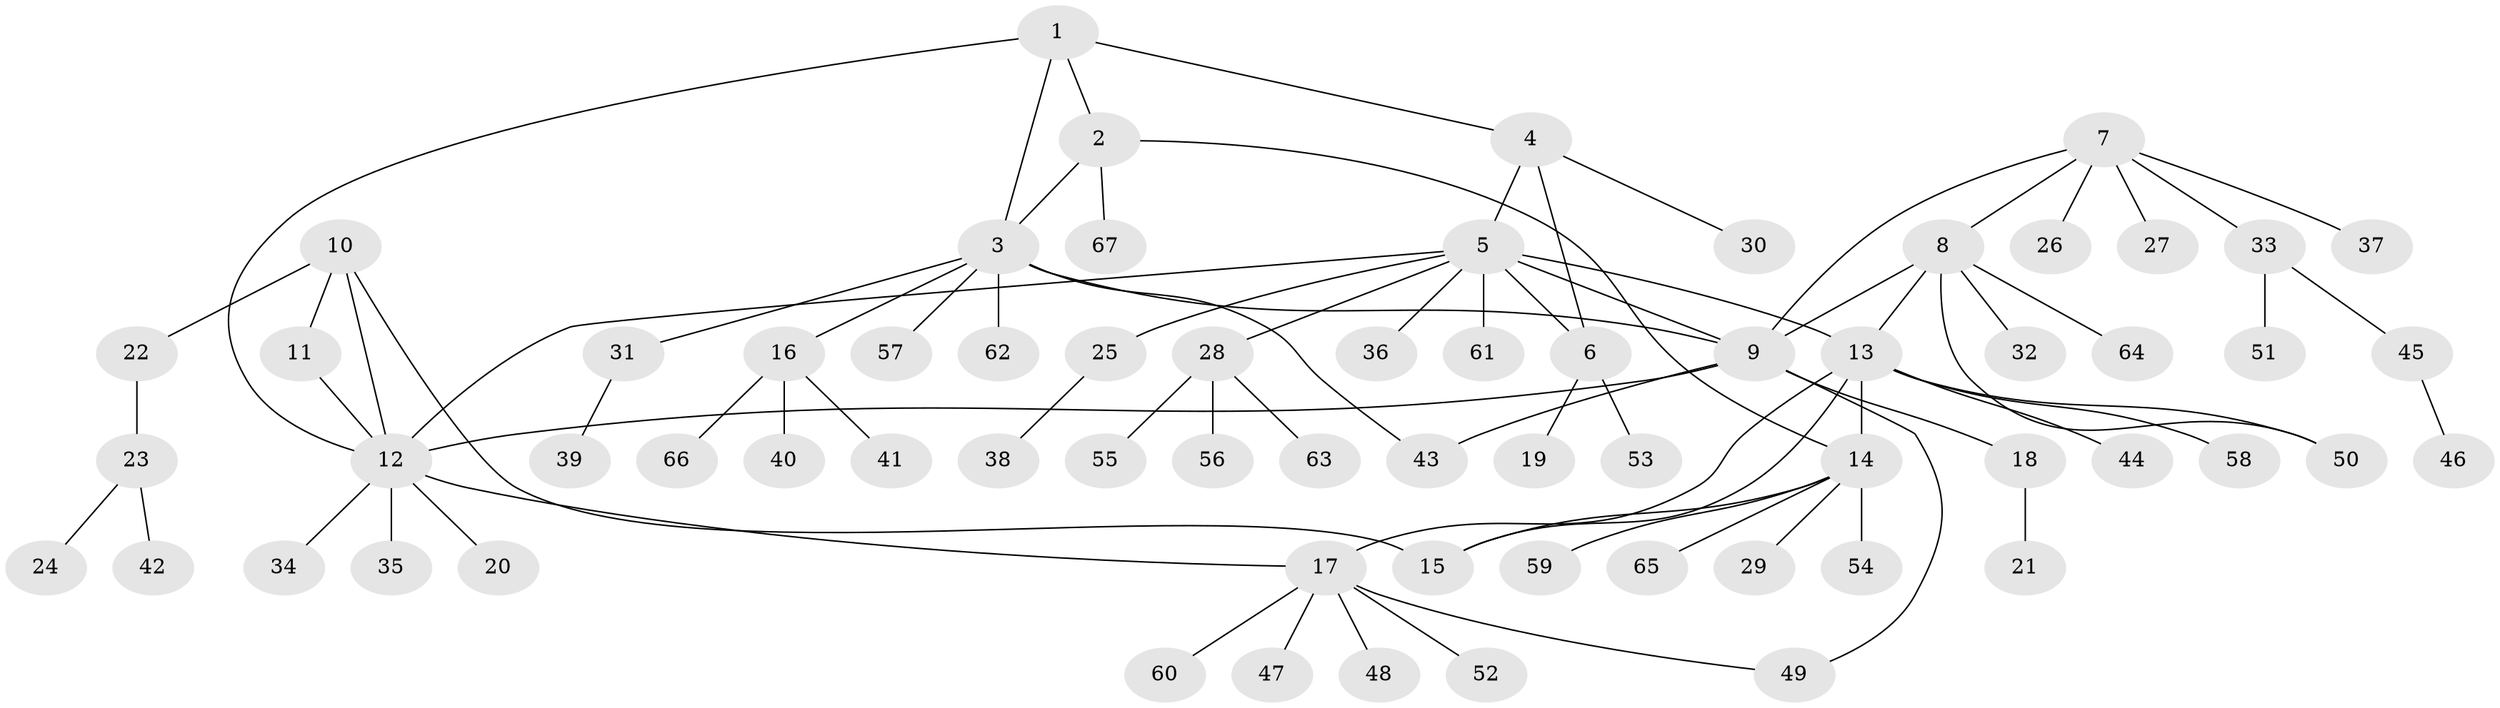 // coarse degree distribution, {9: 0.02040816326530612, 2: 0.16326530612244897, 10: 0.02040816326530612, 11: 0.02040816326530612, 4: 0.04081632653061224, 14: 0.02040816326530612, 6: 0.02040816326530612, 7: 0.02040816326530612, 3: 0.04081632653061224, 1: 0.6326530612244898}
// Generated by graph-tools (version 1.1) at 2025/42/03/06/25 10:42:08]
// undirected, 67 vertices, 81 edges
graph export_dot {
graph [start="1"]
  node [color=gray90,style=filled];
  1;
  2;
  3;
  4;
  5;
  6;
  7;
  8;
  9;
  10;
  11;
  12;
  13;
  14;
  15;
  16;
  17;
  18;
  19;
  20;
  21;
  22;
  23;
  24;
  25;
  26;
  27;
  28;
  29;
  30;
  31;
  32;
  33;
  34;
  35;
  36;
  37;
  38;
  39;
  40;
  41;
  42;
  43;
  44;
  45;
  46;
  47;
  48;
  49;
  50;
  51;
  52;
  53;
  54;
  55;
  56;
  57;
  58;
  59;
  60;
  61;
  62;
  63;
  64;
  65;
  66;
  67;
  1 -- 2;
  1 -- 3;
  1 -- 4;
  1 -- 12;
  2 -- 3;
  2 -- 14;
  2 -- 67;
  3 -- 9;
  3 -- 16;
  3 -- 31;
  3 -- 43;
  3 -- 57;
  3 -- 62;
  4 -- 5;
  4 -- 6;
  4 -- 30;
  5 -- 6;
  5 -- 9;
  5 -- 12;
  5 -- 13;
  5 -- 25;
  5 -- 28;
  5 -- 36;
  5 -- 61;
  6 -- 19;
  6 -- 53;
  7 -- 8;
  7 -- 9;
  7 -- 26;
  7 -- 27;
  7 -- 33;
  7 -- 37;
  8 -- 9;
  8 -- 13;
  8 -- 32;
  8 -- 50;
  8 -- 64;
  9 -- 12;
  9 -- 18;
  9 -- 43;
  9 -- 49;
  10 -- 11;
  10 -- 12;
  10 -- 15;
  10 -- 22;
  11 -- 12;
  12 -- 17;
  12 -- 20;
  12 -- 34;
  12 -- 35;
  13 -- 14;
  13 -- 15;
  13 -- 17;
  13 -- 44;
  13 -- 50;
  13 -- 58;
  14 -- 15;
  14 -- 29;
  14 -- 54;
  14 -- 59;
  14 -- 65;
  16 -- 40;
  16 -- 41;
  16 -- 66;
  17 -- 47;
  17 -- 48;
  17 -- 49;
  17 -- 52;
  17 -- 60;
  18 -- 21;
  22 -- 23;
  23 -- 24;
  23 -- 42;
  25 -- 38;
  28 -- 55;
  28 -- 56;
  28 -- 63;
  31 -- 39;
  33 -- 45;
  33 -- 51;
  45 -- 46;
}
